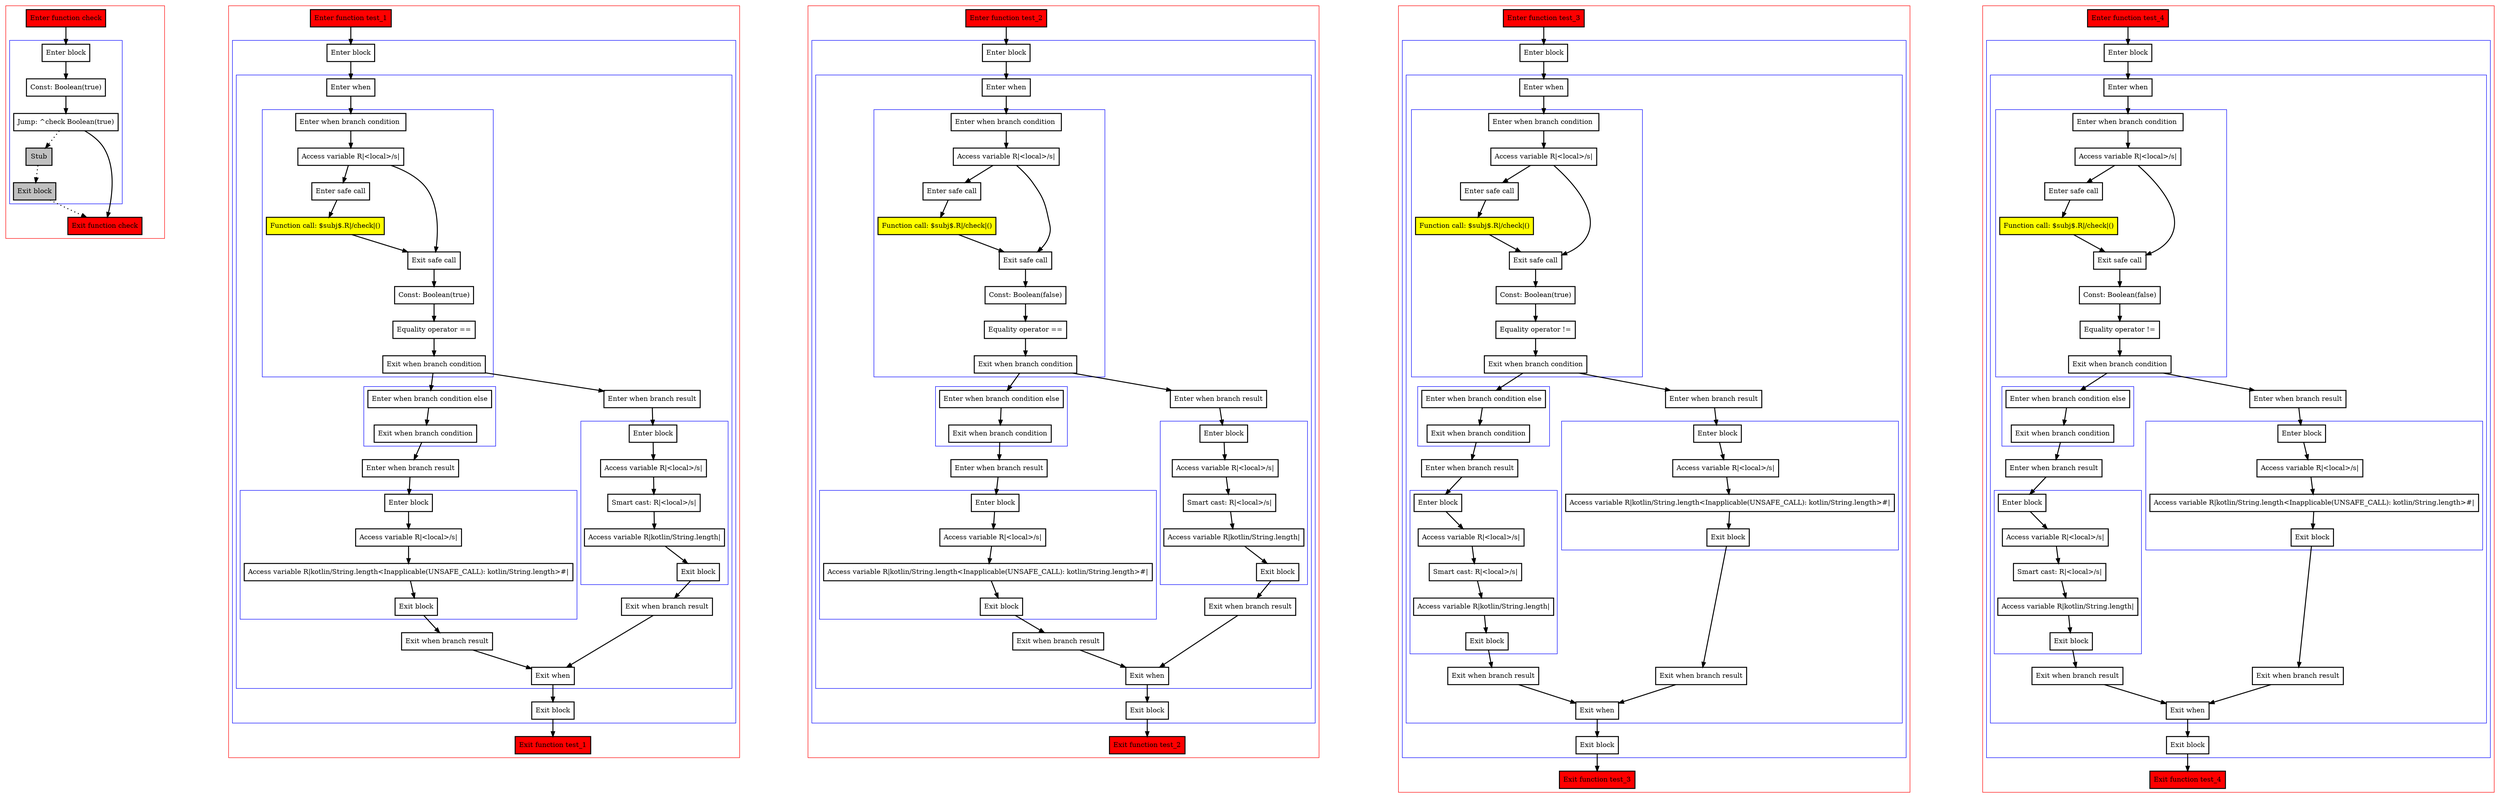 digraph safeCallAndEqualityToBool_kt {
    graph [nodesep=3]
    node [shape=box penwidth=2]
    edge [penwidth=2]

    subgraph cluster_0 {
        color=red
        0 [label="Enter function check" style="filled" fillcolor=red];
        subgraph cluster_1 {
            color=blue
            1 [label="Enter block"];
            2 [label="Const: Boolean(true)"];
            3 [label="Jump: ^check Boolean(true)"];
            4 [label="Stub" style="filled" fillcolor=gray];
            5 [label="Exit block" style="filled" fillcolor=gray];
        }
        6 [label="Exit function check" style="filled" fillcolor=red];
    }
    0 -> {1};
    1 -> {2};
    2 -> {3};
    3 -> {6};
    3 -> {4} [style=dotted];
    4 -> {5} [style=dotted];
    5 -> {6} [style=dotted];

    subgraph cluster_2 {
        color=red
        7 [label="Enter function test_1" style="filled" fillcolor=red];
        subgraph cluster_3 {
            color=blue
            8 [label="Enter block"];
            subgraph cluster_4 {
                color=blue
                9 [label="Enter when"];
                subgraph cluster_5 {
                    color=blue
                    10 [label="Enter when branch condition "];
                    11 [label="Access variable R|<local>/s|"];
                    12 [label="Enter safe call"];
                    13 [label="Function call: $subj$.R|/check|()" style="filled" fillcolor=yellow];
                    14 [label="Exit safe call"];
                    15 [label="Const: Boolean(true)"];
                    16 [label="Equality operator =="];
                    17 [label="Exit when branch condition"];
                }
                subgraph cluster_6 {
                    color=blue
                    18 [label="Enter when branch condition else"];
                    19 [label="Exit when branch condition"];
                }
                20 [label="Enter when branch result"];
                subgraph cluster_7 {
                    color=blue
                    21 [label="Enter block"];
                    22 [label="Access variable R|<local>/s|"];
                    23 [label="Access variable R|kotlin/String.length<Inapplicable(UNSAFE_CALL): kotlin/String.length>#|"];
                    24 [label="Exit block"];
                }
                25 [label="Exit when branch result"];
                26 [label="Enter when branch result"];
                subgraph cluster_8 {
                    color=blue
                    27 [label="Enter block"];
                    28 [label="Access variable R|<local>/s|"];
                    29 [label="Smart cast: R|<local>/s|"];
                    30 [label="Access variable R|kotlin/String.length|"];
                    31 [label="Exit block"];
                }
                32 [label="Exit when branch result"];
                33 [label="Exit when"];
            }
            34 [label="Exit block"];
        }
        35 [label="Exit function test_1" style="filled" fillcolor=red];
    }
    7 -> {8};
    8 -> {9};
    9 -> {10};
    10 -> {11};
    11 -> {12 14};
    12 -> {13};
    13 -> {14};
    14 -> {15};
    15 -> {16};
    16 -> {17};
    17 -> {18 26};
    18 -> {19};
    19 -> {20};
    20 -> {21};
    21 -> {22};
    22 -> {23};
    23 -> {24};
    24 -> {25};
    25 -> {33};
    26 -> {27};
    27 -> {28};
    28 -> {29};
    29 -> {30};
    30 -> {31};
    31 -> {32};
    32 -> {33};
    33 -> {34};
    34 -> {35};

    subgraph cluster_9 {
        color=red
        36 [label="Enter function test_2" style="filled" fillcolor=red];
        subgraph cluster_10 {
            color=blue
            37 [label="Enter block"];
            subgraph cluster_11 {
                color=blue
                38 [label="Enter when"];
                subgraph cluster_12 {
                    color=blue
                    39 [label="Enter when branch condition "];
                    40 [label="Access variable R|<local>/s|"];
                    41 [label="Enter safe call"];
                    42 [label="Function call: $subj$.R|/check|()" style="filled" fillcolor=yellow];
                    43 [label="Exit safe call"];
                    44 [label="Const: Boolean(false)"];
                    45 [label="Equality operator =="];
                    46 [label="Exit when branch condition"];
                }
                subgraph cluster_13 {
                    color=blue
                    47 [label="Enter when branch condition else"];
                    48 [label="Exit when branch condition"];
                }
                49 [label="Enter when branch result"];
                subgraph cluster_14 {
                    color=blue
                    50 [label="Enter block"];
                    51 [label="Access variable R|<local>/s|"];
                    52 [label="Access variable R|kotlin/String.length<Inapplicable(UNSAFE_CALL): kotlin/String.length>#|"];
                    53 [label="Exit block"];
                }
                54 [label="Exit when branch result"];
                55 [label="Enter when branch result"];
                subgraph cluster_15 {
                    color=blue
                    56 [label="Enter block"];
                    57 [label="Access variable R|<local>/s|"];
                    58 [label="Smart cast: R|<local>/s|"];
                    59 [label="Access variable R|kotlin/String.length|"];
                    60 [label="Exit block"];
                }
                61 [label="Exit when branch result"];
                62 [label="Exit when"];
            }
            63 [label="Exit block"];
        }
        64 [label="Exit function test_2" style="filled" fillcolor=red];
    }
    36 -> {37};
    37 -> {38};
    38 -> {39};
    39 -> {40};
    40 -> {41 43};
    41 -> {42};
    42 -> {43};
    43 -> {44};
    44 -> {45};
    45 -> {46};
    46 -> {47 55};
    47 -> {48};
    48 -> {49};
    49 -> {50};
    50 -> {51};
    51 -> {52};
    52 -> {53};
    53 -> {54};
    54 -> {62};
    55 -> {56};
    56 -> {57};
    57 -> {58};
    58 -> {59};
    59 -> {60};
    60 -> {61};
    61 -> {62};
    62 -> {63};
    63 -> {64};

    subgraph cluster_16 {
        color=red
        65 [label="Enter function test_3" style="filled" fillcolor=red];
        subgraph cluster_17 {
            color=blue
            66 [label="Enter block"];
            subgraph cluster_18 {
                color=blue
                67 [label="Enter when"];
                subgraph cluster_19 {
                    color=blue
                    68 [label="Enter when branch condition "];
                    69 [label="Access variable R|<local>/s|"];
                    70 [label="Enter safe call"];
                    71 [label="Function call: $subj$.R|/check|()" style="filled" fillcolor=yellow];
                    72 [label="Exit safe call"];
                    73 [label="Const: Boolean(true)"];
                    74 [label="Equality operator !="];
                    75 [label="Exit when branch condition"];
                }
                subgraph cluster_20 {
                    color=blue
                    76 [label="Enter when branch condition else"];
                    77 [label="Exit when branch condition"];
                }
                78 [label="Enter when branch result"];
                subgraph cluster_21 {
                    color=blue
                    79 [label="Enter block"];
                    80 [label="Access variable R|<local>/s|"];
                    81 [label="Smart cast: R|<local>/s|"];
                    82 [label="Access variable R|kotlin/String.length|"];
                    83 [label="Exit block"];
                }
                84 [label="Exit when branch result"];
                85 [label="Enter when branch result"];
                subgraph cluster_22 {
                    color=blue
                    86 [label="Enter block"];
                    87 [label="Access variable R|<local>/s|"];
                    88 [label="Access variable R|kotlin/String.length<Inapplicable(UNSAFE_CALL): kotlin/String.length>#|"];
                    89 [label="Exit block"];
                }
                90 [label="Exit when branch result"];
                91 [label="Exit when"];
            }
            92 [label="Exit block"];
        }
        93 [label="Exit function test_3" style="filled" fillcolor=red];
    }
    65 -> {66};
    66 -> {67};
    67 -> {68};
    68 -> {69};
    69 -> {70 72};
    70 -> {71};
    71 -> {72};
    72 -> {73};
    73 -> {74};
    74 -> {75};
    75 -> {76 85};
    76 -> {77};
    77 -> {78};
    78 -> {79};
    79 -> {80};
    80 -> {81};
    81 -> {82};
    82 -> {83};
    83 -> {84};
    84 -> {91};
    85 -> {86};
    86 -> {87};
    87 -> {88};
    88 -> {89};
    89 -> {90};
    90 -> {91};
    91 -> {92};
    92 -> {93};

    subgraph cluster_23 {
        color=red
        94 [label="Enter function test_4" style="filled" fillcolor=red];
        subgraph cluster_24 {
            color=blue
            95 [label="Enter block"];
            subgraph cluster_25 {
                color=blue
                96 [label="Enter when"];
                subgraph cluster_26 {
                    color=blue
                    97 [label="Enter when branch condition "];
                    98 [label="Access variable R|<local>/s|"];
                    99 [label="Enter safe call"];
                    100 [label="Function call: $subj$.R|/check|()" style="filled" fillcolor=yellow];
                    101 [label="Exit safe call"];
                    102 [label="Const: Boolean(false)"];
                    103 [label="Equality operator !="];
                    104 [label="Exit when branch condition"];
                }
                subgraph cluster_27 {
                    color=blue
                    105 [label="Enter when branch condition else"];
                    106 [label="Exit when branch condition"];
                }
                107 [label="Enter when branch result"];
                subgraph cluster_28 {
                    color=blue
                    108 [label="Enter block"];
                    109 [label="Access variable R|<local>/s|"];
                    110 [label="Smart cast: R|<local>/s|"];
                    111 [label="Access variable R|kotlin/String.length|"];
                    112 [label="Exit block"];
                }
                113 [label="Exit when branch result"];
                114 [label="Enter when branch result"];
                subgraph cluster_29 {
                    color=blue
                    115 [label="Enter block"];
                    116 [label="Access variable R|<local>/s|"];
                    117 [label="Access variable R|kotlin/String.length<Inapplicable(UNSAFE_CALL): kotlin/String.length>#|"];
                    118 [label="Exit block"];
                }
                119 [label="Exit when branch result"];
                120 [label="Exit when"];
            }
            121 [label="Exit block"];
        }
        122 [label="Exit function test_4" style="filled" fillcolor=red];
    }
    94 -> {95};
    95 -> {96};
    96 -> {97};
    97 -> {98};
    98 -> {99 101};
    99 -> {100};
    100 -> {101};
    101 -> {102};
    102 -> {103};
    103 -> {104};
    104 -> {105 114};
    105 -> {106};
    106 -> {107};
    107 -> {108};
    108 -> {109};
    109 -> {110};
    110 -> {111};
    111 -> {112};
    112 -> {113};
    113 -> {120};
    114 -> {115};
    115 -> {116};
    116 -> {117};
    117 -> {118};
    118 -> {119};
    119 -> {120};
    120 -> {121};
    121 -> {122};

}
